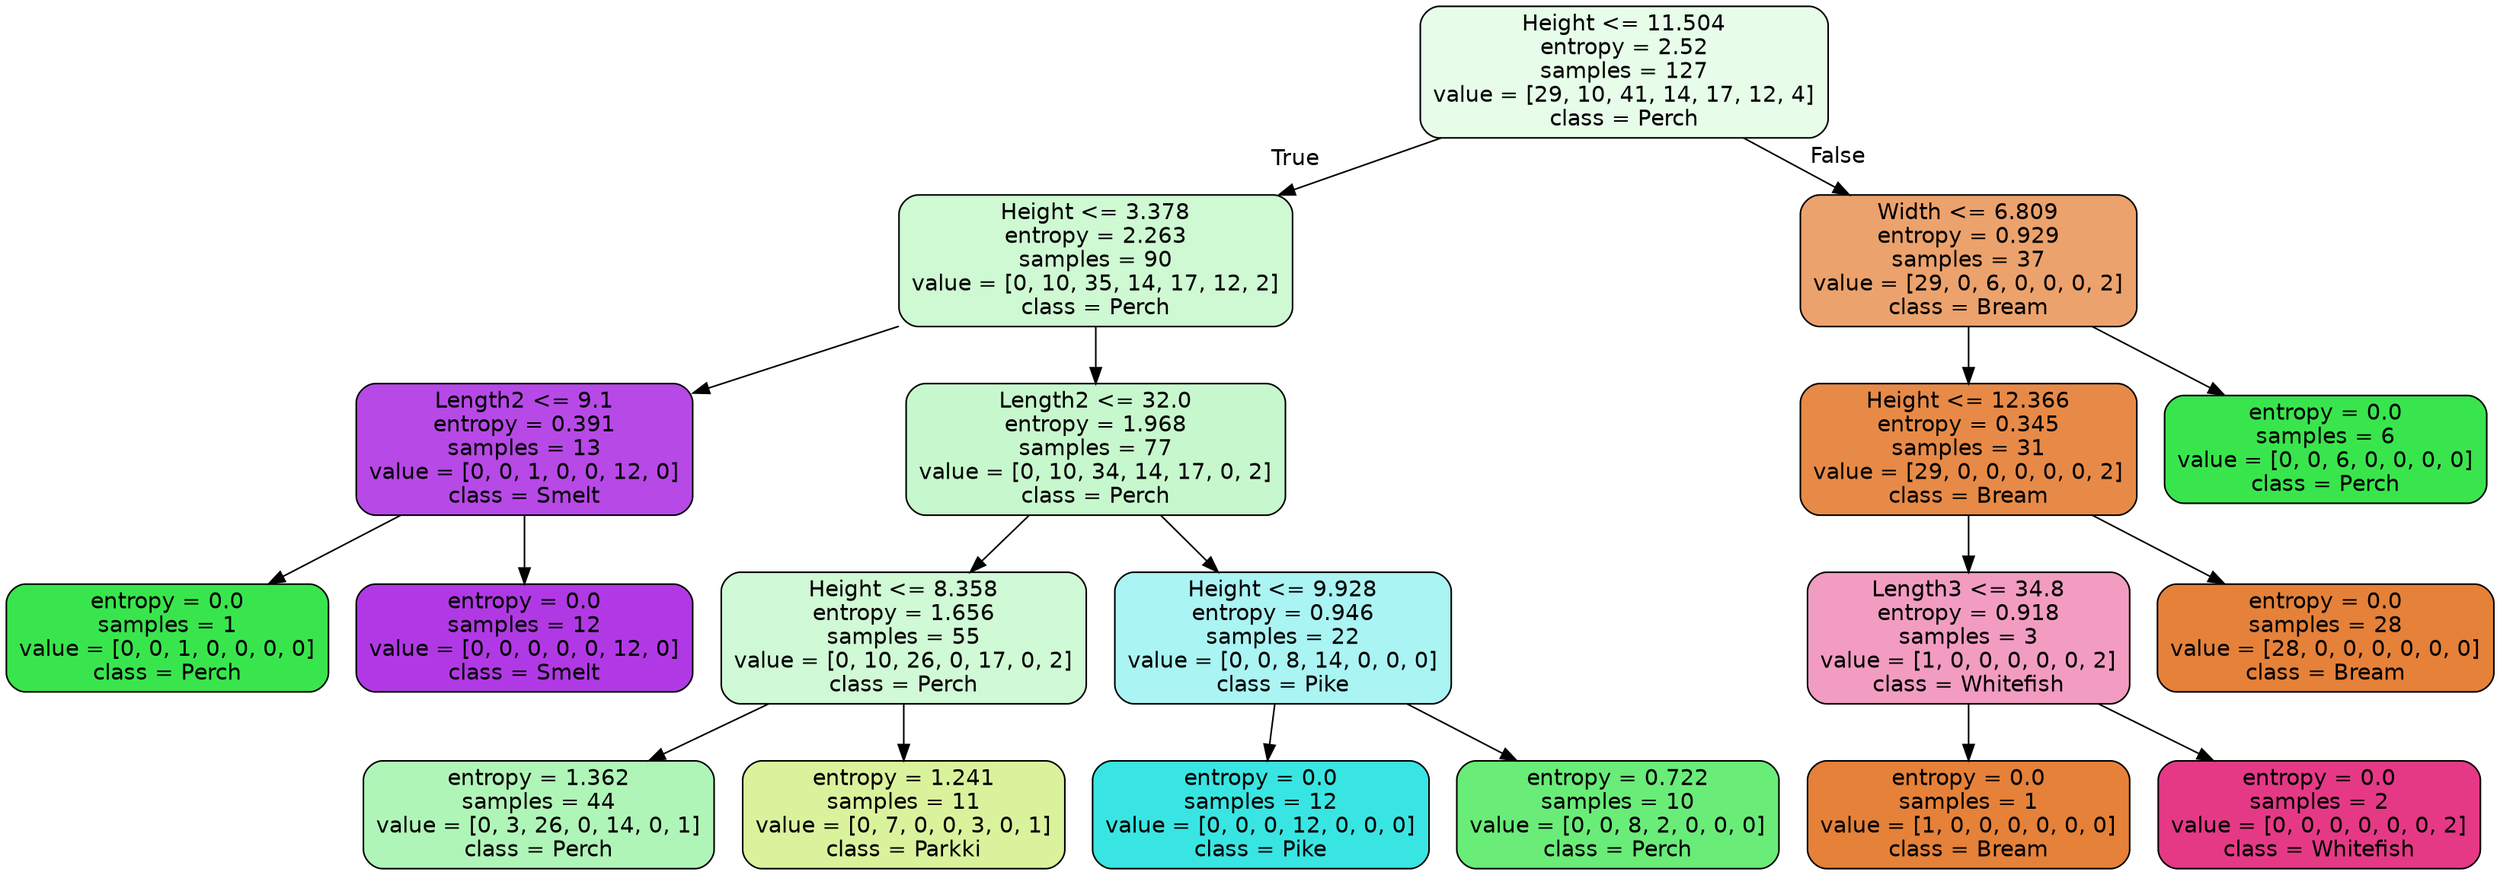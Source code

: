 digraph Tree {
node [shape=box, style="filled, rounded", color="black", fontname="helvetica"] ;
edge [fontname="helvetica"] ;
0 [label="Height <= 11.504\nentropy = 2.52\nsamples = 127\nvalue = [29, 10, 41, 14, 17, 12, 4]\nclass = Perch", fillcolor="#e7fce9"] ;
1 [label="Height <= 3.378\nentropy = 2.263\nsamples = 90\nvalue = [0, 10, 35, 14, 17, 12, 2]\nclass = Perch", fillcolor="#cef9d3"] ;
0 -> 1 [labeldistance=2.5, labelangle=45, headlabel="True"] ;
2 [label="Length2 <= 9.1\nentropy = 0.391\nsamples = 13\nvalue = [0, 0, 1, 0, 0, 12, 0]\nclass = Smelt", fillcolor="#b749e7"] ;
1 -> 2 ;
3 [label="entropy = 0.0\nsamples = 1\nvalue = [0, 0, 1, 0, 0, 0, 0]\nclass = Perch", fillcolor="#39e54d"] ;
2 -> 3 ;
4 [label="entropy = 0.0\nsamples = 12\nvalue = [0, 0, 0, 0, 0, 12, 0]\nclass = Smelt", fillcolor="#b139e5"] ;
2 -> 4 ;
5 [label="Length2 <= 32.0\nentropy = 1.968\nsamples = 77\nvalue = [0, 10, 34, 14, 17, 0, 2]\nclass = Perch", fillcolor="#c7f8cd"] ;
1 -> 5 ;
6 [label="Height <= 8.358\nentropy = 1.656\nsamples = 55\nvalue = [0, 10, 26, 0, 17, 0, 2]\nclass = Perch", fillcolor="#d0f9d5"] ;
5 -> 6 ;
7 [label="entropy = 1.362\nsamples = 44\nvalue = [0, 3, 26, 0, 14, 0, 1]\nclass = Perch", fillcolor="#b0f5b8"] ;
6 -> 7 ;
8 [label="entropy = 1.241\nsamples = 11\nvalue = [0, 7, 0, 0, 3, 0, 1]\nclass = Parkki", fillcolor="#dbf29c"] ;
6 -> 8 ;
9 [label="Height <= 9.928\nentropy = 0.946\nsamples = 22\nvalue = [0, 0, 8, 14, 0, 0, 0]\nclass = Pike", fillcolor="#aaf4f3"] ;
5 -> 9 ;
10 [label="entropy = 0.0\nsamples = 12\nvalue = [0, 0, 0, 12, 0, 0, 0]\nclass = Pike", fillcolor="#39e5e2"] ;
9 -> 10 ;
11 [label="entropy = 0.722\nsamples = 10\nvalue = [0, 0, 8, 2, 0, 0, 0]\nclass = Perch", fillcolor="#6aec79"] ;
9 -> 11 ;
12 [label="Width <= 6.809\nentropy = 0.929\nsamples = 37\nvalue = [29, 0, 6, 0, 0, 0, 2]\nclass = Bream", fillcolor="#eca26c"] ;
0 -> 12 [labeldistance=2.5, labelangle=-45, headlabel="False"] ;
13 [label="Height <= 12.366\nentropy = 0.345\nsamples = 31\nvalue = [29, 0, 0, 0, 0, 0, 2]\nclass = Bream", fillcolor="#e78a47"] ;
12 -> 13 ;
14 [label="Length3 <= 34.8\nentropy = 0.918\nsamples = 3\nvalue = [1, 0, 0, 0, 0, 0, 2]\nclass = Whitefish", fillcolor="#f29cc2"] ;
13 -> 14 ;
15 [label="entropy = 0.0\nsamples = 1\nvalue = [1, 0, 0, 0, 0, 0, 0]\nclass = Bream", fillcolor="#e58139"] ;
14 -> 15 ;
16 [label="entropy = 0.0\nsamples = 2\nvalue = [0, 0, 0, 0, 0, 0, 2]\nclass = Whitefish", fillcolor="#e53986"] ;
14 -> 16 ;
17 [label="entropy = 0.0\nsamples = 28\nvalue = [28, 0, 0, 0, 0, 0, 0]\nclass = Bream", fillcolor="#e58139"] ;
13 -> 17 ;
18 [label="entropy = 0.0\nsamples = 6\nvalue = [0, 0, 6, 0, 0, 0, 0]\nclass = Perch", fillcolor="#39e54d"] ;
12 -> 18 ;
}